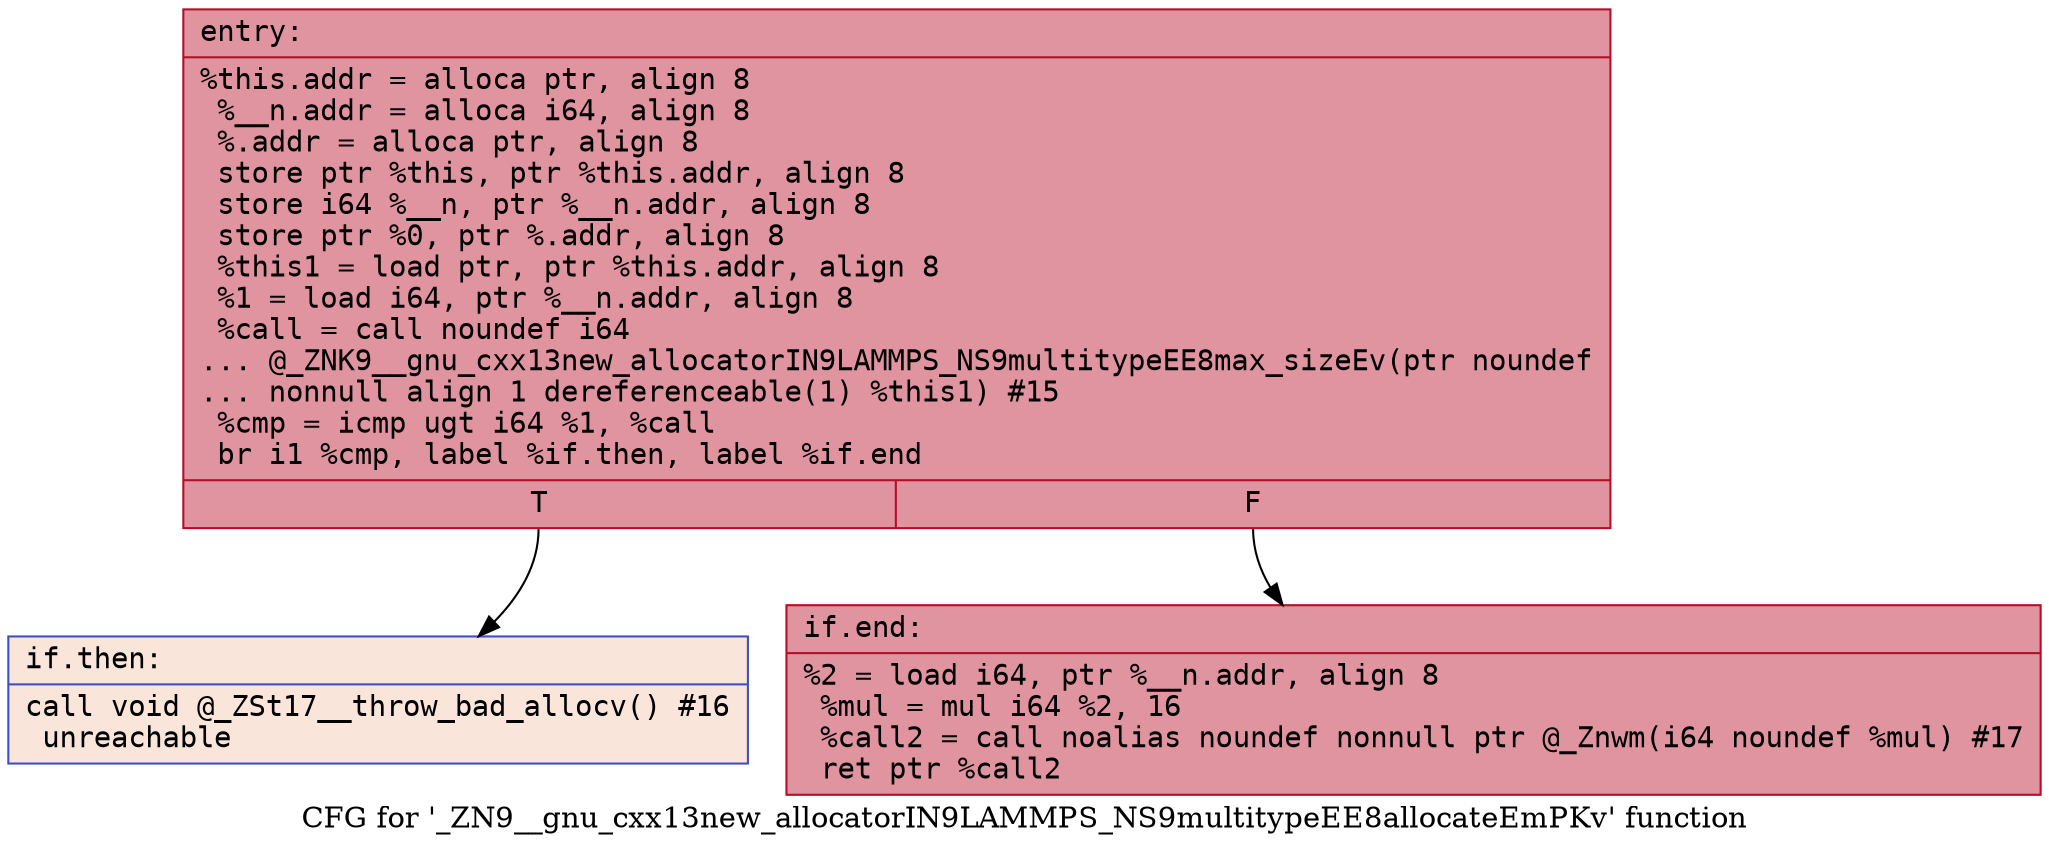 digraph "CFG for '_ZN9__gnu_cxx13new_allocatorIN9LAMMPS_NS9multitypeEE8allocateEmPKv' function" {
	label="CFG for '_ZN9__gnu_cxx13new_allocatorIN9LAMMPS_NS9multitypeEE8allocateEmPKv' function";

	Node0x55bd405dbf80 [shape=record,color="#b70d28ff", style=filled, fillcolor="#b70d2870" fontname="Courier",label="{entry:\l|  %this.addr = alloca ptr, align 8\l  %__n.addr = alloca i64, align 8\l  %.addr = alloca ptr, align 8\l  store ptr %this, ptr %this.addr, align 8\l  store i64 %__n, ptr %__n.addr, align 8\l  store ptr %0, ptr %.addr, align 8\l  %this1 = load ptr, ptr %this.addr, align 8\l  %1 = load i64, ptr %__n.addr, align 8\l  %call = call noundef i64\l... @_ZNK9__gnu_cxx13new_allocatorIN9LAMMPS_NS9multitypeEE8max_sizeEv(ptr noundef\l... nonnull align 1 dereferenceable(1) %this1) #15\l  %cmp = icmp ugt i64 %1, %call\l  br i1 %cmp, label %if.then, label %if.end\l|{<s0>T|<s1>F}}"];
	Node0x55bd405dbf80:s0 -> Node0x55bd405dc6f0[tooltip="entry -> if.then\nProbability 0.00%" ];
	Node0x55bd405dbf80:s1 -> Node0x55bd405dd010[tooltip="entry -> if.end\nProbability 100.00%" ];
	Node0x55bd405dc6f0 [shape=record,color="#3d50c3ff", style=filled, fillcolor="#f4c5ad70" fontname="Courier",label="{if.then:\l|  call void @_ZSt17__throw_bad_allocv() #16\l  unreachable\l}"];
	Node0x55bd405dd010 [shape=record,color="#b70d28ff", style=filled, fillcolor="#b70d2870" fontname="Courier",label="{if.end:\l|  %2 = load i64, ptr %__n.addr, align 8\l  %mul = mul i64 %2, 16\l  %call2 = call noalias noundef nonnull ptr @_Znwm(i64 noundef %mul) #17\l  ret ptr %call2\l}"];
}

